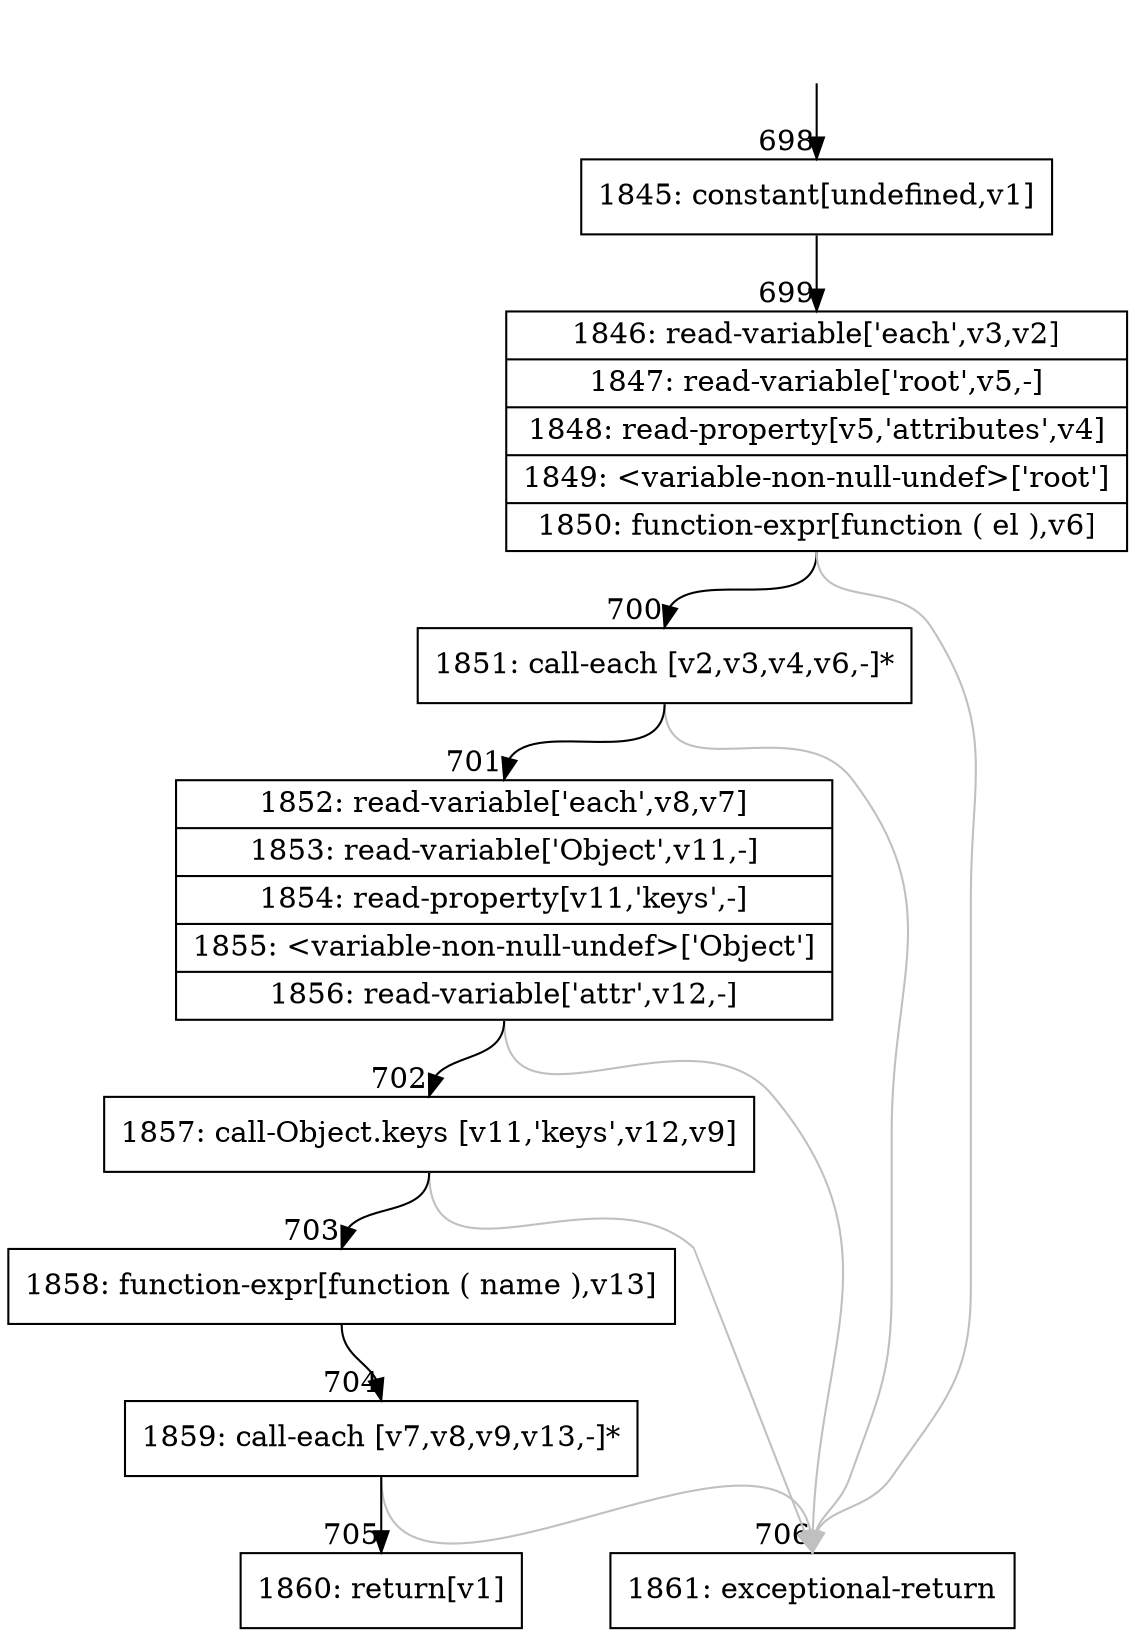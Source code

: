 digraph {
rankdir="TD"
BB_entry58[shape=none,label=""];
BB_entry58 -> BB698 [tailport=s, headport=n, headlabel="    698"]
BB698 [shape=record label="{1845: constant[undefined,v1]}" ] 
BB698 -> BB699 [tailport=s, headport=n, headlabel="      699"]
BB699 [shape=record label="{1846: read-variable['each',v3,v2]|1847: read-variable['root',v5,-]|1848: read-property[v5,'attributes',v4]|1849: \<variable-non-null-undef\>['root']|1850: function-expr[function ( el ),v6]}" ] 
BB699 -> BB700 [tailport=s, headport=n, headlabel="      700"]
BB699 -> BB706 [tailport=s, headport=n, color=gray, headlabel="      706"]
BB700 [shape=record label="{1851: call-each [v2,v3,v4,v6,-]*}" ] 
BB700 -> BB701 [tailport=s, headport=n, headlabel="      701"]
BB700 -> BB706 [tailport=s, headport=n, color=gray]
BB701 [shape=record label="{1852: read-variable['each',v8,v7]|1853: read-variable['Object',v11,-]|1854: read-property[v11,'keys',-]|1855: \<variable-non-null-undef\>['Object']|1856: read-variable['attr',v12,-]}" ] 
BB701 -> BB702 [tailport=s, headport=n, headlabel="      702"]
BB701 -> BB706 [tailport=s, headport=n, color=gray]
BB702 [shape=record label="{1857: call-Object.keys [v11,'keys',v12,v9]}" ] 
BB702 -> BB703 [tailport=s, headport=n, headlabel="      703"]
BB702 -> BB706 [tailport=s, headport=n, color=gray]
BB703 [shape=record label="{1858: function-expr[function ( name ),v13]}" ] 
BB703 -> BB704 [tailport=s, headport=n, headlabel="      704"]
BB704 [shape=record label="{1859: call-each [v7,v8,v9,v13,-]*}" ] 
BB704 -> BB705 [tailport=s, headport=n, headlabel="      705"]
BB704 -> BB706 [tailport=s, headport=n, color=gray]
BB705 [shape=record label="{1860: return[v1]}" ] 
BB706 [shape=record label="{1861: exceptional-return}" ] 
//#$~ 677
}
